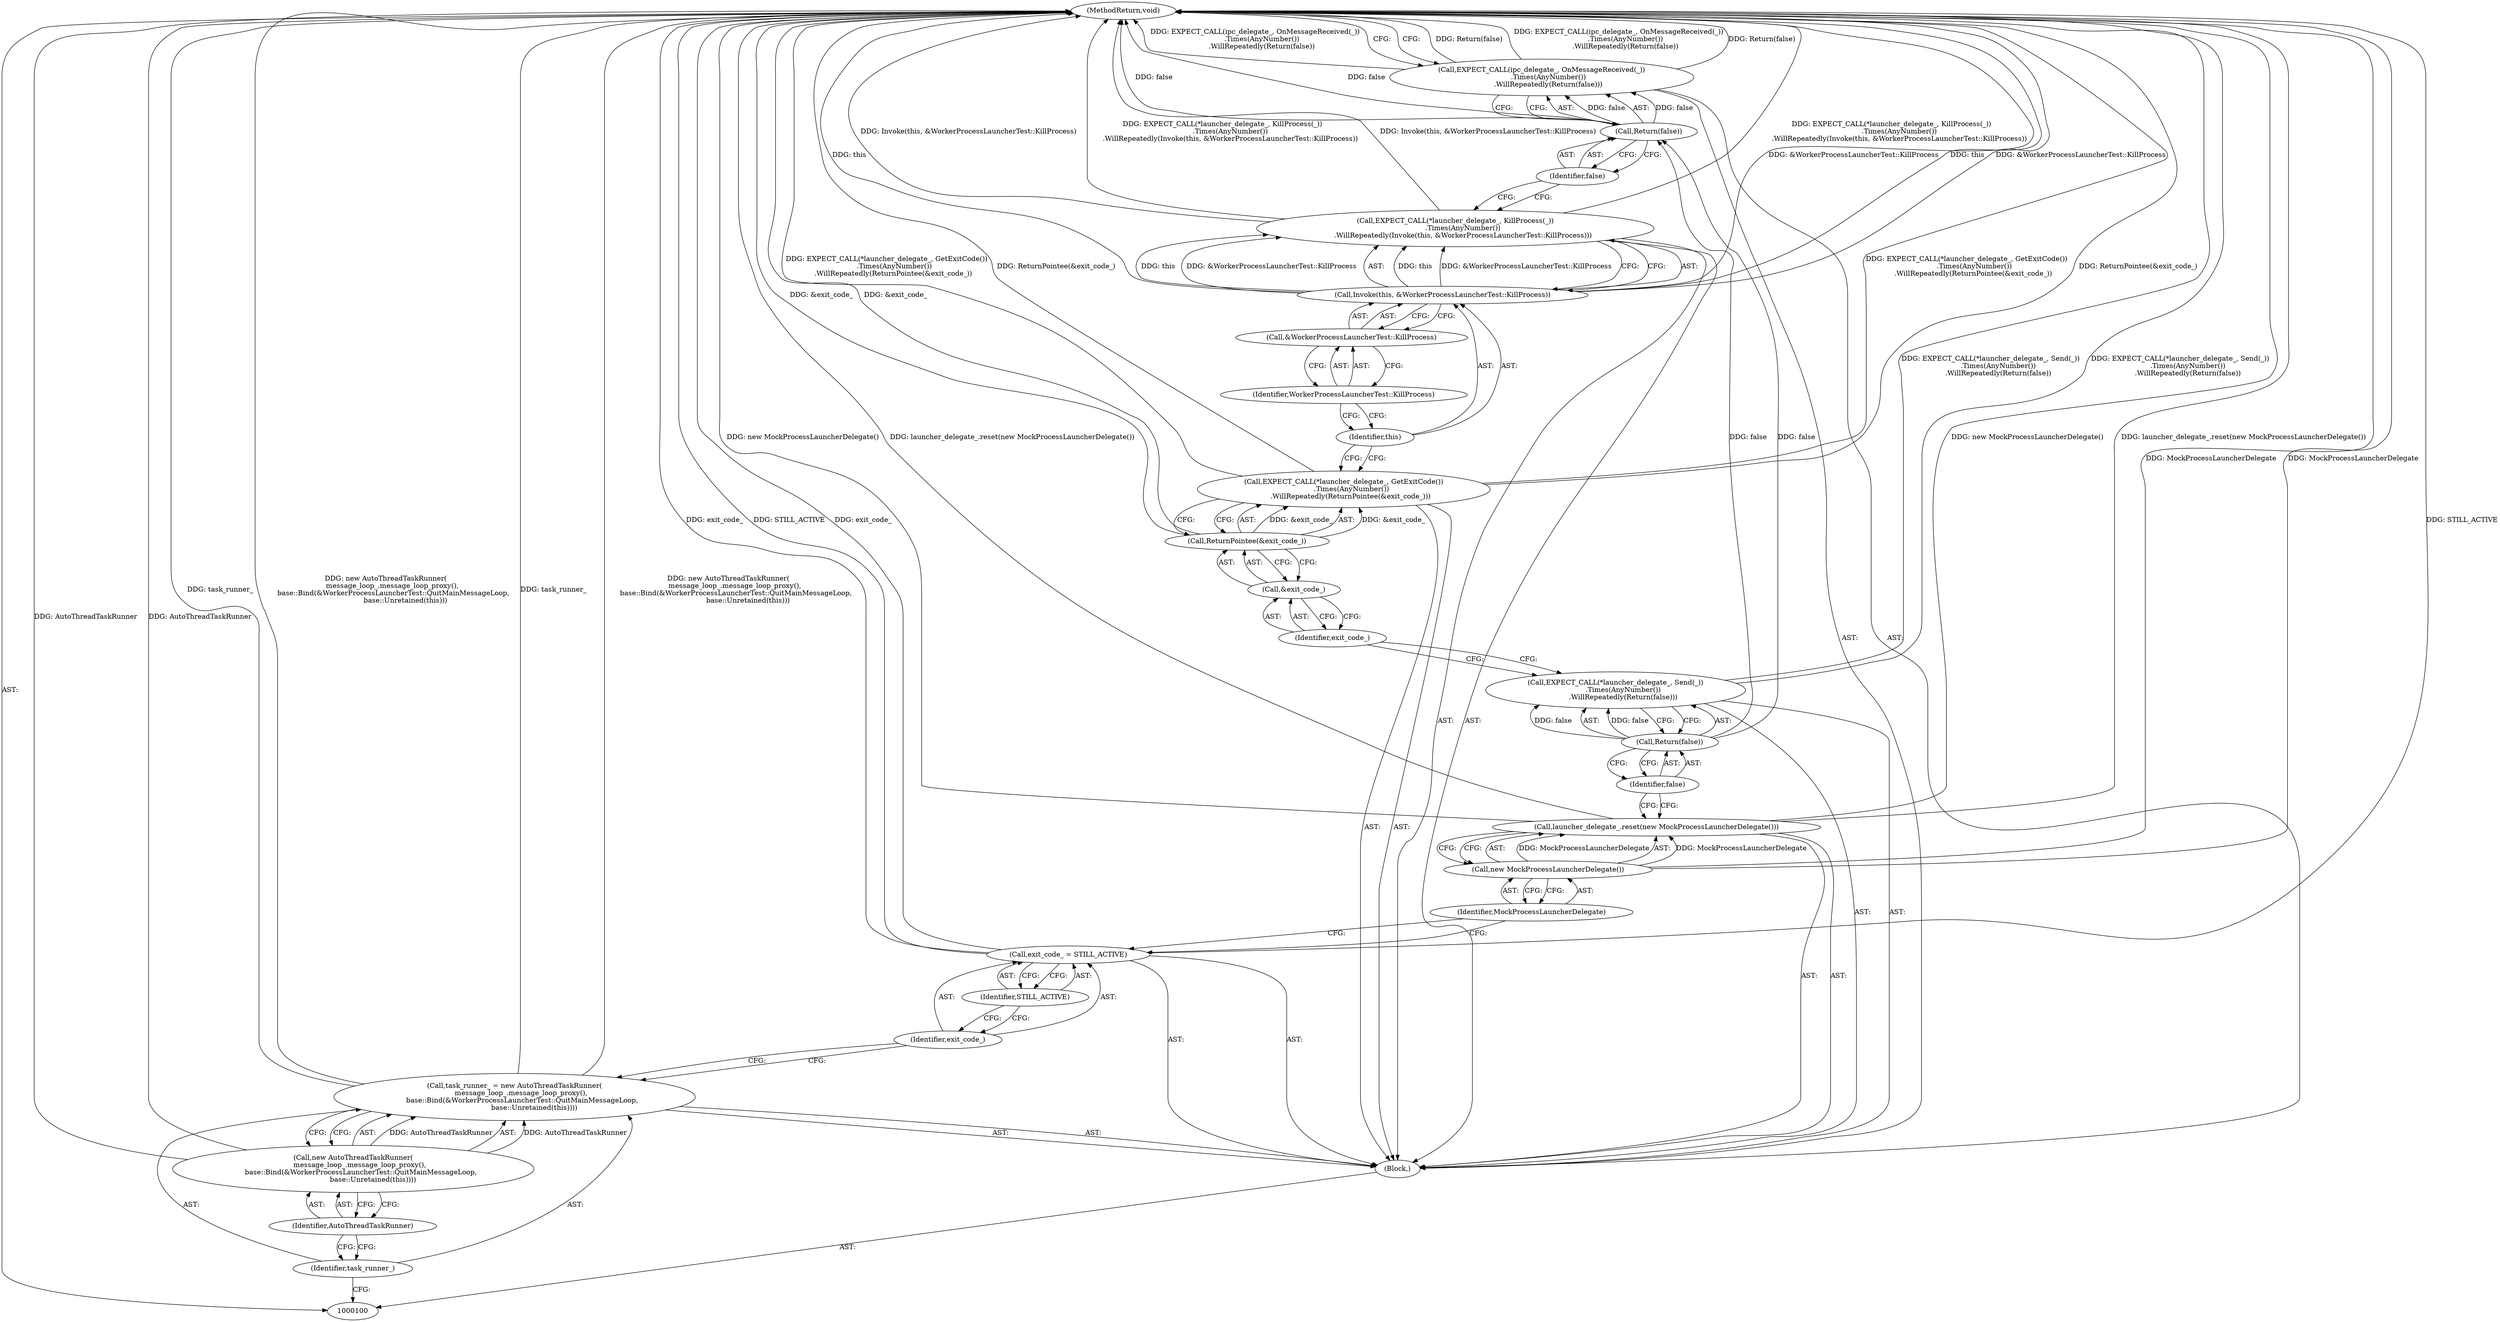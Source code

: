 digraph "1_Chrome_b15c87071f906301bccc824ce013966ca93998c7_11" {
"1000127" [label="(MethodReturn,void)"];
"1000101" [label="(Block,)"];
"1000113" [label="(Call,Return(false))"];
"1000114" [label="(Identifier,false)"];
"1000115" [label="(Call,EXPECT_CALL(*launcher_delegate_, GetExitCode())\n       .Times(AnyNumber())\n      .WillRepeatedly(ReturnPointee(&exit_code_)))"];
"1000116" [label="(Call,ReturnPointee(&exit_code_))"];
"1000117" [label="(Call,&exit_code_)"];
"1000118" [label="(Identifier,exit_code_)"];
"1000119" [label="(Call,EXPECT_CALL(*launcher_delegate_, KillProcess(_))\n       .Times(AnyNumber())\n       .WillRepeatedly(Invoke(this, &WorkerProcessLauncherTest::KillProcess)))"];
"1000120" [label="(Call,Invoke(this, &WorkerProcessLauncherTest::KillProcess))"];
"1000121" [label="(Identifier,this)"];
"1000122" [label="(Call,&WorkerProcessLauncherTest::KillProcess)"];
"1000123" [label="(Identifier,WorkerProcessLauncherTest::KillProcess)"];
"1000124" [label="(Call,EXPECT_CALL(ipc_delegate_, OnMessageReceived(_))\n      .Times(AnyNumber())\n      .WillRepeatedly(Return(false)))"];
"1000104" [label="(Call,new AutoThreadTaskRunner(\n      message_loop_.message_loop_proxy(),\n       base::Bind(&WorkerProcessLauncherTest::QuitMainMessageLoop,\n                  base::Unretained(this))))"];
"1000102" [label="(Call,task_runner_ = new AutoThreadTaskRunner(\n      message_loop_.message_loop_proxy(),\n       base::Bind(&WorkerProcessLauncherTest::QuitMainMessageLoop,\n                  base::Unretained(this))))"];
"1000103" [label="(Identifier,task_runner_)"];
"1000105" [label="(Identifier,AutoThreadTaskRunner)"];
"1000125" [label="(Call,Return(false))"];
"1000126" [label="(Identifier,false)"];
"1000108" [label="(Identifier,STILL_ACTIVE)"];
"1000106" [label="(Call,exit_code_ = STILL_ACTIVE)"];
"1000107" [label="(Identifier,exit_code_)"];
"1000110" [label="(Call,new MockProcessLauncherDelegate())"];
"1000109" [label="(Call,launcher_delegate_.reset(new MockProcessLauncherDelegate()))"];
"1000111" [label="(Identifier,MockProcessLauncherDelegate)"];
"1000112" [label="(Call,EXPECT_CALL(*launcher_delegate_, Send(_))\n       .Times(AnyNumber())\n       .WillRepeatedly(Return(false)))"];
"1000127" -> "1000100"  [label="AST: "];
"1000127" -> "1000124"  [label="CFG: "];
"1000116" -> "1000127"  [label="DDG: &exit_code_"];
"1000125" -> "1000127"  [label="DDG: false"];
"1000124" -> "1000127"  [label="DDG: Return(false)"];
"1000124" -> "1000127"  [label="DDG: EXPECT_CALL(ipc_delegate_, OnMessageReceived(_))\n      .Times(AnyNumber())\n      .WillRepeatedly(Return(false))"];
"1000106" -> "1000127"  [label="DDG: STILL_ACTIVE"];
"1000106" -> "1000127"  [label="DDG: exit_code_"];
"1000102" -> "1000127"  [label="DDG: new AutoThreadTaskRunner(\n      message_loop_.message_loop_proxy(),\n       base::Bind(&WorkerProcessLauncherTest::QuitMainMessageLoop,\n                  base::Unretained(this)))"];
"1000102" -> "1000127"  [label="DDG: task_runner_"];
"1000104" -> "1000127"  [label="DDG: AutoThreadTaskRunner"];
"1000120" -> "1000127"  [label="DDG: &WorkerProcessLauncherTest::KillProcess"];
"1000120" -> "1000127"  [label="DDG: this"];
"1000119" -> "1000127"  [label="DDG: EXPECT_CALL(*launcher_delegate_, KillProcess(_))\n       .Times(AnyNumber())\n       .WillRepeatedly(Invoke(this, &WorkerProcessLauncherTest::KillProcess))"];
"1000119" -> "1000127"  [label="DDG: Invoke(this, &WorkerProcessLauncherTest::KillProcess)"];
"1000115" -> "1000127"  [label="DDG: EXPECT_CALL(*launcher_delegate_, GetExitCode())\n       .Times(AnyNumber())\n      .WillRepeatedly(ReturnPointee(&exit_code_))"];
"1000115" -> "1000127"  [label="DDG: ReturnPointee(&exit_code_)"];
"1000112" -> "1000127"  [label="DDG: EXPECT_CALL(*launcher_delegate_, Send(_))\n       .Times(AnyNumber())\n       .WillRepeatedly(Return(false))"];
"1000109" -> "1000127"  [label="DDG: new MockProcessLauncherDelegate()"];
"1000109" -> "1000127"  [label="DDG: launcher_delegate_.reset(new MockProcessLauncherDelegate())"];
"1000110" -> "1000127"  [label="DDG: MockProcessLauncherDelegate"];
"1000101" -> "1000100"  [label="AST: "];
"1000102" -> "1000101"  [label="AST: "];
"1000106" -> "1000101"  [label="AST: "];
"1000109" -> "1000101"  [label="AST: "];
"1000112" -> "1000101"  [label="AST: "];
"1000115" -> "1000101"  [label="AST: "];
"1000119" -> "1000101"  [label="AST: "];
"1000124" -> "1000101"  [label="AST: "];
"1000113" -> "1000112"  [label="AST: "];
"1000113" -> "1000114"  [label="CFG: "];
"1000114" -> "1000113"  [label="AST: "];
"1000112" -> "1000113"  [label="CFG: "];
"1000113" -> "1000112"  [label="DDG: false"];
"1000113" -> "1000125"  [label="DDG: false"];
"1000114" -> "1000113"  [label="AST: "];
"1000114" -> "1000109"  [label="CFG: "];
"1000113" -> "1000114"  [label="CFG: "];
"1000115" -> "1000101"  [label="AST: "];
"1000115" -> "1000116"  [label="CFG: "];
"1000116" -> "1000115"  [label="AST: "];
"1000121" -> "1000115"  [label="CFG: "];
"1000115" -> "1000127"  [label="DDG: EXPECT_CALL(*launcher_delegate_, GetExitCode())\n       .Times(AnyNumber())\n      .WillRepeatedly(ReturnPointee(&exit_code_))"];
"1000115" -> "1000127"  [label="DDG: ReturnPointee(&exit_code_)"];
"1000116" -> "1000115"  [label="DDG: &exit_code_"];
"1000116" -> "1000115"  [label="AST: "];
"1000116" -> "1000117"  [label="CFG: "];
"1000117" -> "1000116"  [label="AST: "];
"1000115" -> "1000116"  [label="CFG: "];
"1000116" -> "1000127"  [label="DDG: &exit_code_"];
"1000116" -> "1000115"  [label="DDG: &exit_code_"];
"1000117" -> "1000116"  [label="AST: "];
"1000117" -> "1000118"  [label="CFG: "];
"1000118" -> "1000117"  [label="AST: "];
"1000116" -> "1000117"  [label="CFG: "];
"1000118" -> "1000117"  [label="AST: "];
"1000118" -> "1000112"  [label="CFG: "];
"1000117" -> "1000118"  [label="CFG: "];
"1000119" -> "1000101"  [label="AST: "];
"1000119" -> "1000120"  [label="CFG: "];
"1000120" -> "1000119"  [label="AST: "];
"1000126" -> "1000119"  [label="CFG: "];
"1000119" -> "1000127"  [label="DDG: EXPECT_CALL(*launcher_delegate_, KillProcess(_))\n       .Times(AnyNumber())\n       .WillRepeatedly(Invoke(this, &WorkerProcessLauncherTest::KillProcess))"];
"1000119" -> "1000127"  [label="DDG: Invoke(this, &WorkerProcessLauncherTest::KillProcess)"];
"1000120" -> "1000119"  [label="DDG: this"];
"1000120" -> "1000119"  [label="DDG: &WorkerProcessLauncherTest::KillProcess"];
"1000120" -> "1000119"  [label="AST: "];
"1000120" -> "1000122"  [label="CFG: "];
"1000121" -> "1000120"  [label="AST: "];
"1000122" -> "1000120"  [label="AST: "];
"1000119" -> "1000120"  [label="CFG: "];
"1000120" -> "1000127"  [label="DDG: &WorkerProcessLauncherTest::KillProcess"];
"1000120" -> "1000127"  [label="DDG: this"];
"1000120" -> "1000119"  [label="DDG: this"];
"1000120" -> "1000119"  [label="DDG: &WorkerProcessLauncherTest::KillProcess"];
"1000121" -> "1000120"  [label="AST: "];
"1000121" -> "1000115"  [label="CFG: "];
"1000123" -> "1000121"  [label="CFG: "];
"1000122" -> "1000120"  [label="AST: "];
"1000122" -> "1000123"  [label="CFG: "];
"1000123" -> "1000122"  [label="AST: "];
"1000120" -> "1000122"  [label="CFG: "];
"1000123" -> "1000122"  [label="AST: "];
"1000123" -> "1000121"  [label="CFG: "];
"1000122" -> "1000123"  [label="CFG: "];
"1000124" -> "1000101"  [label="AST: "];
"1000124" -> "1000125"  [label="CFG: "];
"1000125" -> "1000124"  [label="AST: "];
"1000127" -> "1000124"  [label="CFG: "];
"1000124" -> "1000127"  [label="DDG: Return(false)"];
"1000124" -> "1000127"  [label="DDG: EXPECT_CALL(ipc_delegate_, OnMessageReceived(_))\n      .Times(AnyNumber())\n      .WillRepeatedly(Return(false))"];
"1000125" -> "1000124"  [label="DDG: false"];
"1000104" -> "1000102"  [label="AST: "];
"1000104" -> "1000105"  [label="CFG: "];
"1000105" -> "1000104"  [label="AST: "];
"1000102" -> "1000104"  [label="CFG: "];
"1000104" -> "1000127"  [label="DDG: AutoThreadTaskRunner"];
"1000104" -> "1000102"  [label="DDG: AutoThreadTaskRunner"];
"1000102" -> "1000101"  [label="AST: "];
"1000102" -> "1000104"  [label="CFG: "];
"1000103" -> "1000102"  [label="AST: "];
"1000104" -> "1000102"  [label="AST: "];
"1000107" -> "1000102"  [label="CFG: "];
"1000102" -> "1000127"  [label="DDG: new AutoThreadTaskRunner(\n      message_loop_.message_loop_proxy(),\n       base::Bind(&WorkerProcessLauncherTest::QuitMainMessageLoop,\n                  base::Unretained(this)))"];
"1000102" -> "1000127"  [label="DDG: task_runner_"];
"1000104" -> "1000102"  [label="DDG: AutoThreadTaskRunner"];
"1000103" -> "1000102"  [label="AST: "];
"1000103" -> "1000100"  [label="CFG: "];
"1000105" -> "1000103"  [label="CFG: "];
"1000105" -> "1000104"  [label="AST: "];
"1000105" -> "1000103"  [label="CFG: "];
"1000104" -> "1000105"  [label="CFG: "];
"1000125" -> "1000124"  [label="AST: "];
"1000125" -> "1000126"  [label="CFG: "];
"1000126" -> "1000125"  [label="AST: "];
"1000124" -> "1000125"  [label="CFG: "];
"1000125" -> "1000127"  [label="DDG: false"];
"1000125" -> "1000124"  [label="DDG: false"];
"1000113" -> "1000125"  [label="DDG: false"];
"1000126" -> "1000125"  [label="AST: "];
"1000126" -> "1000119"  [label="CFG: "];
"1000125" -> "1000126"  [label="CFG: "];
"1000108" -> "1000106"  [label="AST: "];
"1000108" -> "1000107"  [label="CFG: "];
"1000106" -> "1000108"  [label="CFG: "];
"1000106" -> "1000101"  [label="AST: "];
"1000106" -> "1000108"  [label="CFG: "];
"1000107" -> "1000106"  [label="AST: "];
"1000108" -> "1000106"  [label="AST: "];
"1000111" -> "1000106"  [label="CFG: "];
"1000106" -> "1000127"  [label="DDG: STILL_ACTIVE"];
"1000106" -> "1000127"  [label="DDG: exit_code_"];
"1000107" -> "1000106"  [label="AST: "];
"1000107" -> "1000102"  [label="CFG: "];
"1000108" -> "1000107"  [label="CFG: "];
"1000110" -> "1000109"  [label="AST: "];
"1000110" -> "1000111"  [label="CFG: "];
"1000111" -> "1000110"  [label="AST: "];
"1000109" -> "1000110"  [label="CFG: "];
"1000110" -> "1000127"  [label="DDG: MockProcessLauncherDelegate"];
"1000110" -> "1000109"  [label="DDG: MockProcessLauncherDelegate"];
"1000109" -> "1000101"  [label="AST: "];
"1000109" -> "1000110"  [label="CFG: "];
"1000110" -> "1000109"  [label="AST: "];
"1000114" -> "1000109"  [label="CFG: "];
"1000109" -> "1000127"  [label="DDG: new MockProcessLauncherDelegate()"];
"1000109" -> "1000127"  [label="DDG: launcher_delegate_.reset(new MockProcessLauncherDelegate())"];
"1000110" -> "1000109"  [label="DDG: MockProcessLauncherDelegate"];
"1000111" -> "1000110"  [label="AST: "];
"1000111" -> "1000106"  [label="CFG: "];
"1000110" -> "1000111"  [label="CFG: "];
"1000112" -> "1000101"  [label="AST: "];
"1000112" -> "1000113"  [label="CFG: "];
"1000113" -> "1000112"  [label="AST: "];
"1000118" -> "1000112"  [label="CFG: "];
"1000112" -> "1000127"  [label="DDG: EXPECT_CALL(*launcher_delegate_, Send(_))\n       .Times(AnyNumber())\n       .WillRepeatedly(Return(false))"];
"1000113" -> "1000112"  [label="DDG: false"];
}
